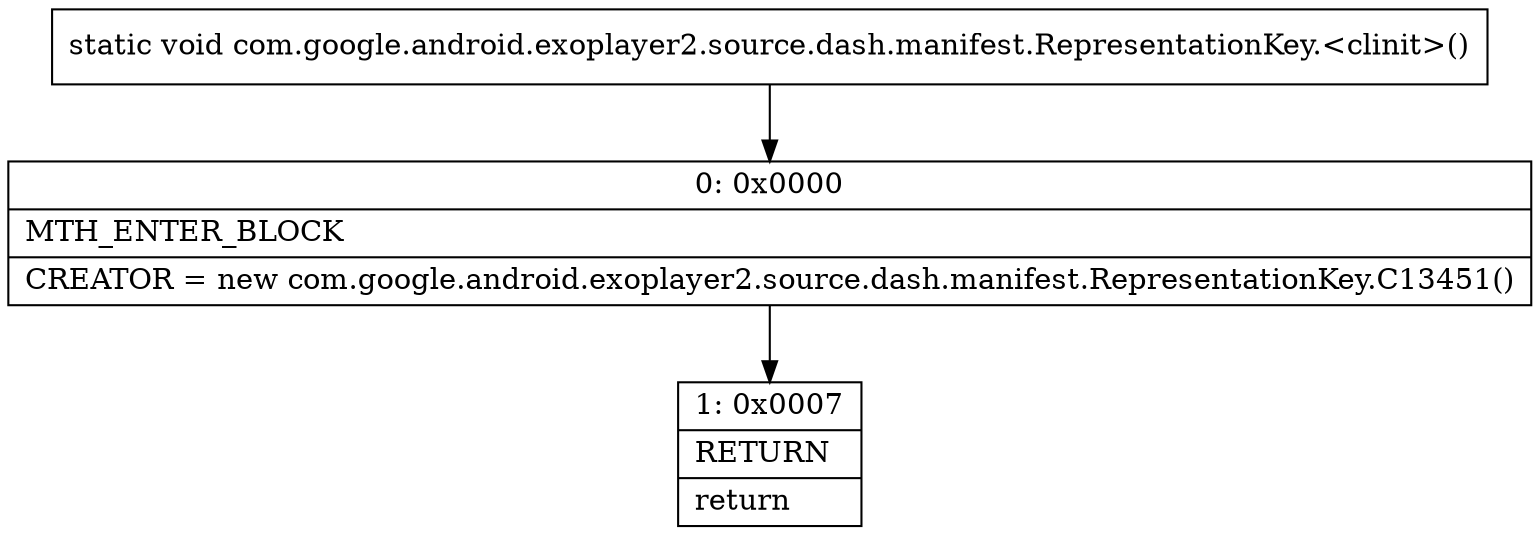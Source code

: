 digraph "CFG forcom.google.android.exoplayer2.source.dash.manifest.RepresentationKey.\<clinit\>()V" {
Node_0 [shape=record,label="{0\:\ 0x0000|MTH_ENTER_BLOCK\l|CREATOR = new com.google.android.exoplayer2.source.dash.manifest.RepresentationKey.C13451()\l}"];
Node_1 [shape=record,label="{1\:\ 0x0007|RETURN\l|return\l}"];
MethodNode[shape=record,label="{static void com.google.android.exoplayer2.source.dash.manifest.RepresentationKey.\<clinit\>() }"];
MethodNode -> Node_0;
Node_0 -> Node_1;
}

